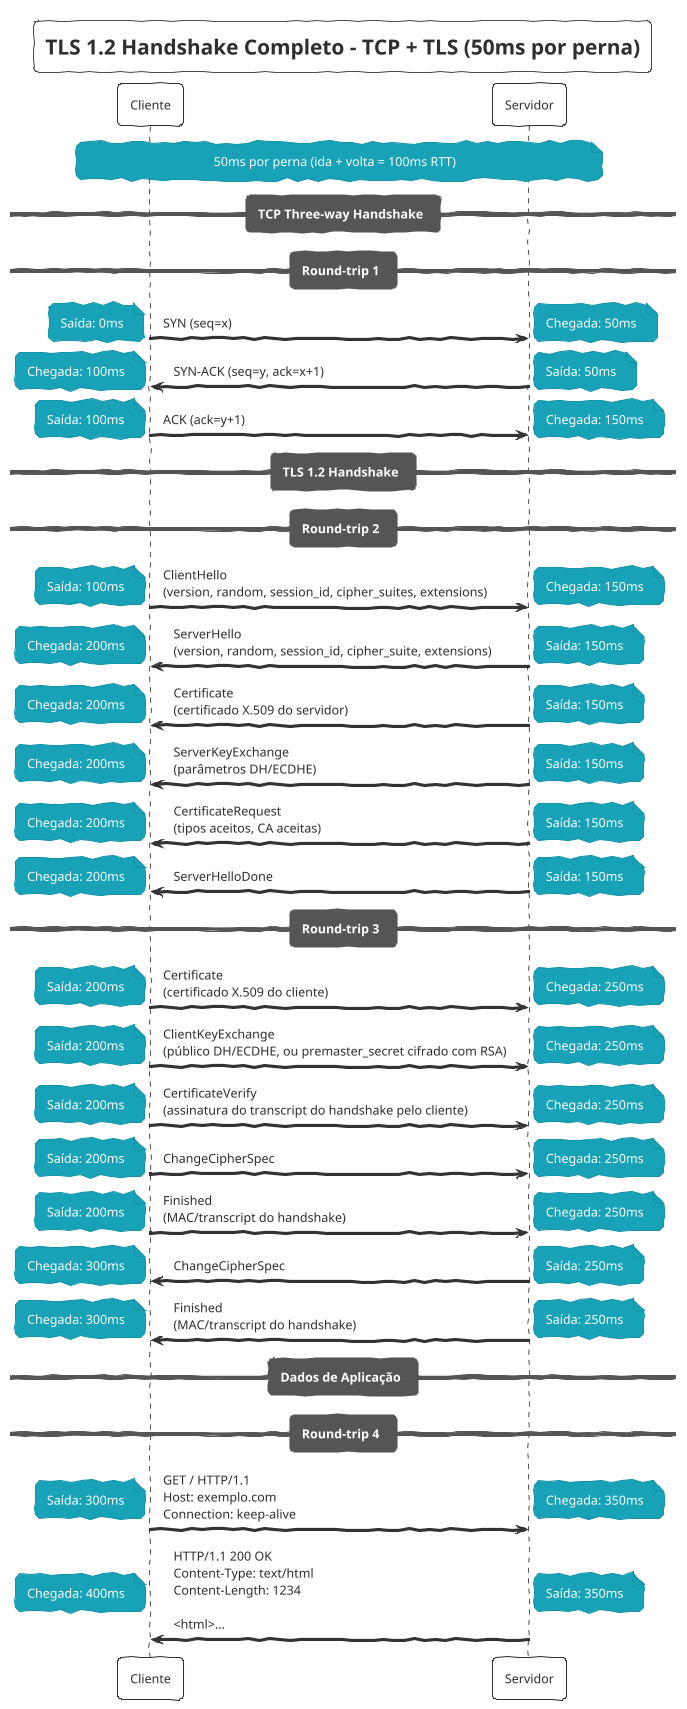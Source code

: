 @startuml
!theme sketchy-outline
title TLS 1.2 Handshake Completo - TCP + TLS (50ms por perna)

participant "Cliente" as C
participant "Servidor" as S

note over C, S : 50ms por perna (ida + volta = 100ms RTT)

== TCP Three-way Handshake ==
== Round-trip 1 ==
C -> S : SYN (seq=x)
note left : Saída: 0ms
note right : Chegada: 50ms

S -> C : SYN-ACK (seq=y, ack=x+1)
note right : Saída: 50ms
note left : Chegada: 100ms

C -> S : ACK (ack=y+1)
note left : Saída: 100ms
note right : Chegada: 150ms

== TLS 1.2 Handshake ==

== Round-trip 2 ==
C -> S : ClientHello\n(version, random, session_id, cipher_suites, extensions)
note left : Saída: 100ms
note right : Chegada: 150ms

S -> C : ServerHello\n(version, random, session_id, cipher_suite, extensions)
note right : Saída: 150ms
note left : Chegada: 200ms

S -> C : Certificate\n(certificado X.509 do servidor)
note right : Saída: 150ms
note left : Chegada: 200ms

S -> C : ServerKeyExchange\n(parâmetros DH/ECDHE)
note right : Saída: 150ms
note left : Chegada: 200ms

S -> C : CertificateRequest\n(tipos aceitos, CA aceitas)
note right : Saída: 150ms
note left : Chegada: 200ms

S -> C : ServerHelloDone
note right : Saída: 150ms
note left : Chegada: 200ms

== Round-trip 3 ==
C -> S : Certificate\n(certificado X.509 do cliente)
note left : Saída: 200ms
note right : Chegada: 250ms

C -> S : ClientKeyExchange\n(público DH/ECDHE, ou premaster_secret cifrado com RSA)
note left : Saída: 200ms
note right : Chegada: 250ms

C -> S : CertificateVerify\n(assinatura do transcript do handshake pelo cliente)
note left : Saída: 200ms
note right : Chegada: 250ms

C -> S : ChangeCipherSpec
note left : Saída: 200ms
note right : Chegada: 250ms

C -> S : Finished\n(MAC/transcript do handshake)
note left : Saída: 200ms
note right : Chegada: 250ms

S -> C : ChangeCipherSpec
note right : Saída: 250ms
note left : Chegada: 300ms

S -> C : Finished\n(MAC/transcript do handshake)
note right : Saída: 250ms
note left : Chegada: 300ms

== Dados de Aplicação ==
== Round-trip 4 ==
C -> S : GET / HTTP/1.1\nHost: exemplo.com\nConnection: keep-alive
note left : Saída: 300ms
note right : Chegada: 350ms

S -> C : HTTP/1.1 200 OK\nContent-Type: text/html\nContent-Length: 1234\n\n<html>...
note right : Saída: 350ms
note left : Chegada: 400ms

@enduml

